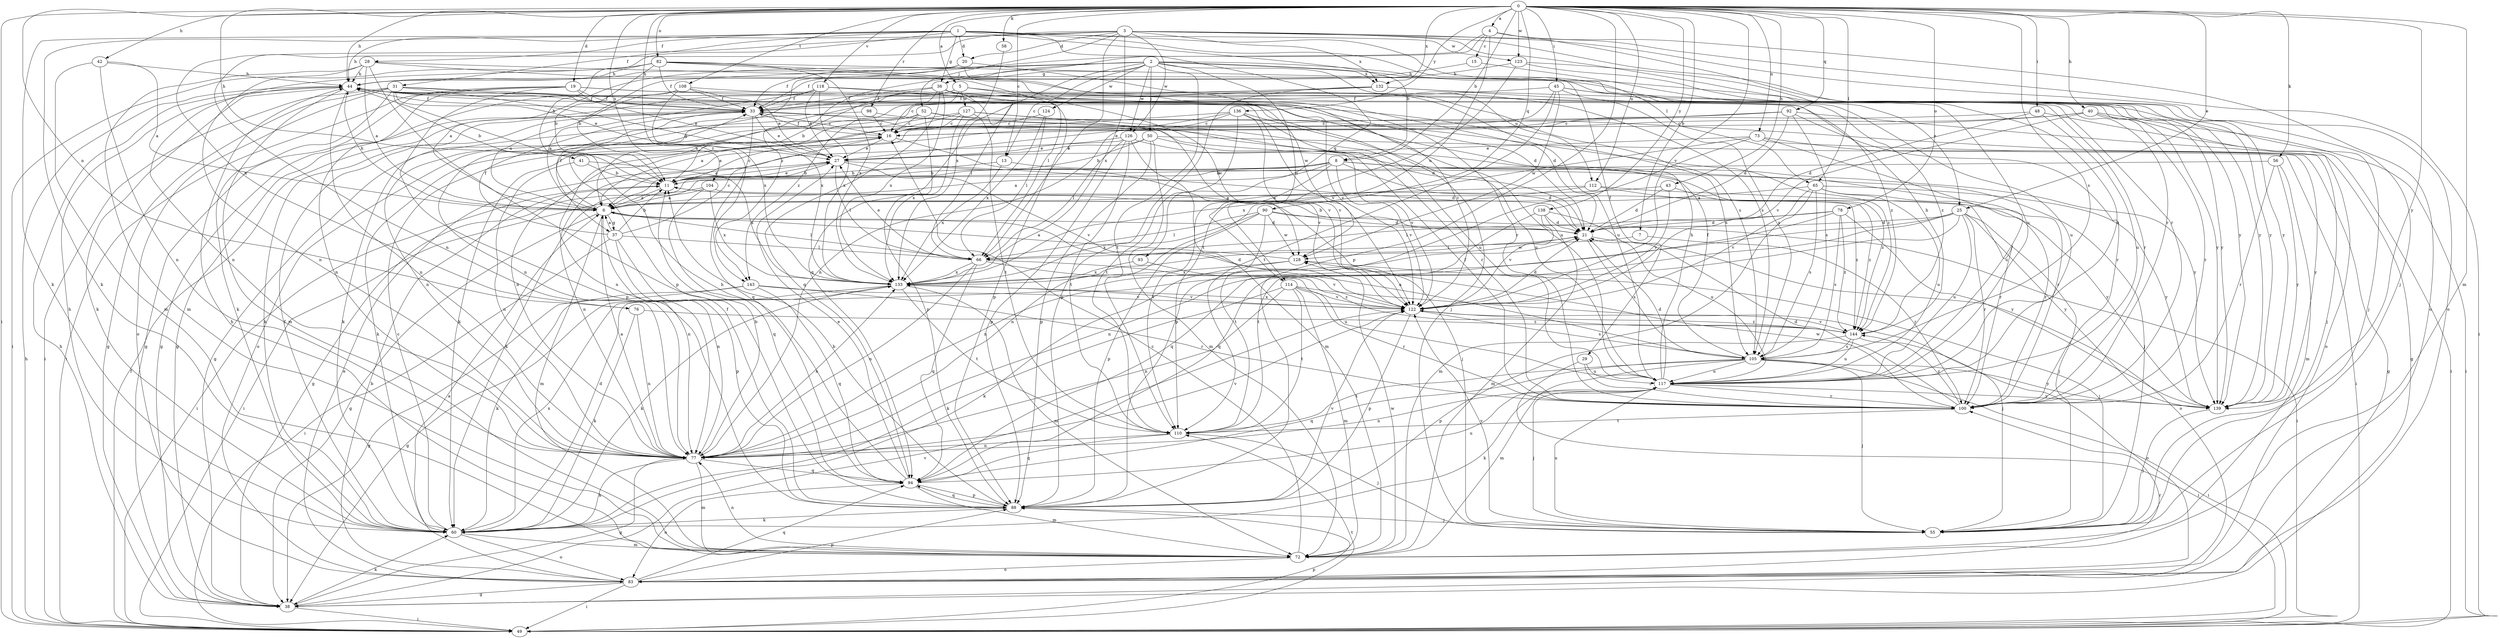 strict digraph  {
0;
1;
2;
3;
4;
5;
6;
7;
8;
11;
13;
15;
16;
19;
20;
21;
25;
27;
28;
29;
31;
33;
36;
37;
38;
40;
41;
42;
43;
44;
45;
48;
49;
50;
52;
55;
56;
58;
60;
65;
66;
72;
73;
76;
77;
78;
82;
83;
88;
90;
92;
93;
94;
98;
100;
104;
105;
108;
110;
112;
114;
117;
118;
122;
123;
124;
126;
127;
128;
132;
133;
136;
138;
139;
143;
144;
0 -> 4  [label=a];
0 -> 5  [label=a];
0 -> 7  [label=b];
0 -> 8  [label=b];
0 -> 13  [label=c];
0 -> 19  [label=d];
0 -> 25  [label=e];
0 -> 40  [label=h];
0 -> 41  [label=h];
0 -> 42  [label=h];
0 -> 43  [label=h];
0 -> 44  [label=h];
0 -> 45  [label=i];
0 -> 48  [label=i];
0 -> 49  [label=i];
0 -> 56  [label=k];
0 -> 58  [label=k];
0 -> 65  [label=l];
0 -> 72  [label=m];
0 -> 73  [label=n];
0 -> 76  [label=n];
0 -> 78  [label=o];
0 -> 82  [label=o];
0 -> 88  [label=p];
0 -> 90  [label=q];
0 -> 92  [label=q];
0 -> 98  [label=r];
0 -> 104  [label=s];
0 -> 105  [label=s];
0 -> 108  [label=t];
0 -> 112  [label=u];
0 -> 118  [label=v];
0 -> 122  [label=v];
0 -> 123  [label=w];
0 -> 132  [label=x];
0 -> 136  [label=y];
0 -> 138  [label=y];
0 -> 139  [label=y];
0 -> 143  [label=z];
1 -> 8  [label=b];
1 -> 11  [label=b];
1 -> 20  [label=d];
1 -> 28  [label=f];
1 -> 29  [label=f];
1 -> 31  [label=f];
1 -> 36  [label=g];
1 -> 44  [label=h];
1 -> 60  [label=k];
1 -> 65  [label=l];
1 -> 93  [label=q];
1 -> 123  [label=w];
2 -> 6  [label=a];
2 -> 11  [label=b];
2 -> 13  [label=c];
2 -> 25  [label=e];
2 -> 33  [label=f];
2 -> 36  [label=g];
2 -> 50  [label=j];
2 -> 94  [label=q];
2 -> 110  [label=t];
2 -> 112  [label=u];
2 -> 114  [label=u];
2 -> 124  [label=w];
2 -> 126  [label=w];
2 -> 132  [label=x];
2 -> 139  [label=y];
3 -> 20  [label=d];
3 -> 49  [label=i];
3 -> 52  [label=j];
3 -> 55  [label=j];
3 -> 60  [label=k];
3 -> 66  [label=l];
3 -> 76  [label=n];
3 -> 77  [label=n];
3 -> 83  [label=o];
3 -> 100  [label=r];
3 -> 126  [label=w];
3 -> 132  [label=x];
3 -> 133  [label=x];
4 -> 15  [label=c];
4 -> 37  [label=g];
4 -> 83  [label=o];
4 -> 100  [label=r];
4 -> 114  [label=u];
4 -> 143  [label=z];
5 -> 6  [label=a];
5 -> 33  [label=f];
5 -> 117  [label=u];
5 -> 127  [label=w];
5 -> 128  [label=w];
5 -> 143  [label=z];
5 -> 144  [label=z];
6 -> 21  [label=d];
6 -> 33  [label=f];
6 -> 37  [label=g];
6 -> 38  [label=g];
6 -> 44  [label=h];
6 -> 66  [label=l];
6 -> 72  [label=m];
6 -> 77  [label=n];
7 -> 66  [label=l];
7 -> 100  [label=r];
8 -> 6  [label=a];
8 -> 11  [label=b];
8 -> 21  [label=d];
8 -> 38  [label=g];
8 -> 60  [label=k];
8 -> 100  [label=r];
8 -> 110  [label=t];
8 -> 122  [label=v];
8 -> 144  [label=z];
11 -> 6  [label=a];
11 -> 16  [label=c];
11 -> 27  [label=e];
11 -> 49  [label=i];
11 -> 55  [label=j];
13 -> 11  [label=b];
13 -> 55  [label=j];
13 -> 133  [label=x];
15 -> 44  [label=h];
15 -> 117  [label=u];
16 -> 27  [label=e];
16 -> 33  [label=f];
16 -> 60  [label=k];
16 -> 122  [label=v];
19 -> 21  [label=d];
19 -> 27  [label=e];
19 -> 33  [label=f];
19 -> 38  [label=g];
19 -> 49  [label=i];
19 -> 77  [label=n];
19 -> 88  [label=p];
19 -> 139  [label=y];
20 -> 33  [label=f];
20 -> 44  [label=h];
20 -> 105  [label=s];
20 -> 128  [label=w];
21 -> 11  [label=b];
21 -> 83  [label=o];
21 -> 105  [label=s];
21 -> 128  [label=w];
25 -> 21  [label=d];
25 -> 55  [label=j];
25 -> 77  [label=n];
25 -> 94  [label=q];
25 -> 100  [label=r];
25 -> 110  [label=t];
25 -> 117  [label=u];
25 -> 139  [label=y];
27 -> 11  [label=b];
27 -> 21  [label=d];
27 -> 66  [label=l];
27 -> 77  [label=n];
27 -> 122  [label=v];
28 -> 6  [label=a];
28 -> 44  [label=h];
28 -> 72  [label=m];
28 -> 77  [label=n];
28 -> 88  [label=p];
28 -> 100  [label=r];
28 -> 139  [label=y];
29 -> 49  [label=i];
29 -> 100  [label=r];
29 -> 117  [label=u];
31 -> 11  [label=b];
31 -> 27  [label=e];
31 -> 33  [label=f];
31 -> 38  [label=g];
31 -> 49  [label=i];
31 -> 60  [label=k];
31 -> 83  [label=o];
31 -> 122  [label=v];
31 -> 133  [label=x];
33 -> 16  [label=c];
33 -> 27  [label=e];
33 -> 60  [label=k];
33 -> 94  [label=q];
36 -> 11  [label=b];
36 -> 16  [label=c];
36 -> 33  [label=f];
36 -> 66  [label=l];
36 -> 88  [label=p];
36 -> 94  [label=q];
36 -> 122  [label=v];
36 -> 133  [label=x];
37 -> 6  [label=a];
37 -> 11  [label=b];
37 -> 16  [label=c];
37 -> 33  [label=f];
37 -> 49  [label=i];
37 -> 66  [label=l];
37 -> 77  [label=n];
37 -> 88  [label=p];
38 -> 44  [label=h];
38 -> 49  [label=i];
38 -> 60  [label=k];
38 -> 122  [label=v];
40 -> 16  [label=c];
40 -> 27  [label=e];
40 -> 49  [label=i];
40 -> 83  [label=o];
40 -> 100  [label=r];
40 -> 122  [label=v];
41 -> 11  [label=b];
41 -> 77  [label=n];
41 -> 133  [label=x];
42 -> 6  [label=a];
42 -> 44  [label=h];
42 -> 72  [label=m];
42 -> 77  [label=n];
43 -> 6  [label=a];
43 -> 21  [label=d];
43 -> 122  [label=v];
43 -> 144  [label=z];
44 -> 33  [label=f];
44 -> 55  [label=j];
44 -> 60  [label=k];
44 -> 72  [label=m];
44 -> 77  [label=n];
44 -> 105  [label=s];
44 -> 122  [label=v];
45 -> 33  [label=f];
45 -> 77  [label=n];
45 -> 100  [label=r];
45 -> 105  [label=s];
45 -> 110  [label=t];
45 -> 128  [label=w];
45 -> 139  [label=y];
48 -> 16  [label=c];
48 -> 21  [label=d];
48 -> 49  [label=i];
48 -> 117  [label=u];
49 -> 33  [label=f];
49 -> 44  [label=h];
49 -> 88  [label=p];
49 -> 110  [label=t];
50 -> 11  [label=b];
50 -> 27  [label=e];
50 -> 49  [label=i];
50 -> 72  [label=m];
50 -> 88  [label=p];
50 -> 122  [label=v];
52 -> 16  [label=c];
52 -> 21  [label=d];
52 -> 38  [label=g];
52 -> 55  [label=j];
52 -> 77  [label=n];
52 -> 88  [label=p];
55 -> 117  [label=u];
55 -> 122  [label=v];
56 -> 11  [label=b];
56 -> 72  [label=m];
56 -> 100  [label=r];
56 -> 139  [label=y];
58 -> 133  [label=x];
60 -> 16  [label=c];
60 -> 21  [label=d];
60 -> 33  [label=f];
60 -> 44  [label=h];
60 -> 72  [label=m];
60 -> 83  [label=o];
60 -> 133  [label=x];
65 -> 6  [label=a];
65 -> 72  [label=m];
65 -> 100  [label=r];
65 -> 105  [label=s];
65 -> 117  [label=u];
65 -> 122  [label=v];
65 -> 139  [label=y];
66 -> 27  [label=e];
66 -> 77  [label=n];
66 -> 94  [label=q];
66 -> 117  [label=u];
66 -> 133  [label=x];
66 -> 144  [label=z];
72 -> 16  [label=c];
72 -> 44  [label=h];
72 -> 77  [label=n];
72 -> 83  [label=o];
72 -> 128  [label=w];
73 -> 27  [label=e];
73 -> 38  [label=g];
73 -> 88  [label=p];
73 -> 117  [label=u];
73 -> 133  [label=x];
73 -> 139  [label=y];
76 -> 60  [label=k];
76 -> 77  [label=n];
76 -> 144  [label=z];
77 -> 6  [label=a];
77 -> 11  [label=b];
77 -> 38  [label=g];
77 -> 60  [label=k];
77 -> 72  [label=m];
77 -> 94  [label=q];
77 -> 122  [label=v];
77 -> 133  [label=x];
78 -> 21  [label=d];
78 -> 66  [label=l];
78 -> 77  [label=n];
78 -> 105  [label=s];
78 -> 139  [label=y];
78 -> 144  [label=z];
82 -> 11  [label=b];
82 -> 33  [label=f];
82 -> 44  [label=h];
82 -> 49  [label=i];
82 -> 66  [label=l];
82 -> 77  [label=n];
82 -> 105  [label=s];
82 -> 133  [label=x];
82 -> 139  [label=y];
83 -> 6  [label=a];
83 -> 11  [label=b];
83 -> 27  [label=e];
83 -> 38  [label=g];
83 -> 49  [label=i];
83 -> 88  [label=p];
83 -> 94  [label=q];
83 -> 100  [label=r];
88 -> 11  [label=b];
88 -> 33  [label=f];
88 -> 55  [label=j];
88 -> 60  [label=k];
88 -> 94  [label=q];
88 -> 122  [label=v];
90 -> 21  [label=d];
90 -> 49  [label=i];
90 -> 66  [label=l];
90 -> 88  [label=p];
90 -> 110  [label=t];
90 -> 128  [label=w];
90 -> 133  [label=x];
92 -> 6  [label=a];
92 -> 16  [label=c];
92 -> 21  [label=d];
92 -> 38  [label=g];
92 -> 60  [label=k];
92 -> 100  [label=r];
92 -> 105  [label=s];
93 -> 122  [label=v];
93 -> 133  [label=x];
94 -> 27  [label=e];
94 -> 44  [label=h];
94 -> 72  [label=m];
94 -> 83  [label=o];
94 -> 88  [label=p];
94 -> 117  [label=u];
98 -> 16  [label=c];
98 -> 60  [label=k];
98 -> 144  [label=z];
100 -> 21  [label=d];
100 -> 33  [label=f];
100 -> 110  [label=t];
100 -> 128  [label=w];
100 -> 144  [label=z];
104 -> 6  [label=a];
104 -> 49  [label=i];
104 -> 94  [label=q];
104 -> 133  [label=x];
104 -> 139  [label=y];
105 -> 6  [label=a];
105 -> 33  [label=f];
105 -> 49  [label=i];
105 -> 55  [label=j];
105 -> 72  [label=m];
105 -> 94  [label=q];
105 -> 110  [label=t];
105 -> 117  [label=u];
105 -> 139  [label=y];
108 -> 6  [label=a];
108 -> 27  [label=e];
108 -> 33  [label=f];
108 -> 38  [label=g];
108 -> 133  [label=x];
108 -> 144  [label=z];
110 -> 55  [label=j];
110 -> 77  [label=n];
110 -> 94  [label=q];
112 -> 6  [label=a];
112 -> 77  [label=n];
112 -> 100  [label=r];
112 -> 144  [label=z];
114 -> 55  [label=j];
114 -> 60  [label=k];
114 -> 72  [label=m];
114 -> 77  [label=n];
114 -> 100  [label=r];
114 -> 110  [label=t];
114 -> 122  [label=v];
117 -> 21  [label=d];
117 -> 44  [label=h];
117 -> 55  [label=j];
117 -> 60  [label=k];
117 -> 77  [label=n];
117 -> 100  [label=r];
117 -> 139  [label=y];
118 -> 6  [label=a];
118 -> 21  [label=d];
118 -> 27  [label=e];
118 -> 33  [label=f];
118 -> 38  [label=g];
118 -> 117  [label=u];
118 -> 133  [label=x];
122 -> 21  [label=d];
122 -> 88  [label=p];
122 -> 105  [label=s];
122 -> 133  [label=x];
122 -> 144  [label=z];
123 -> 44  [label=h];
123 -> 110  [label=t];
123 -> 117  [label=u];
123 -> 139  [label=y];
124 -> 16  [label=c];
124 -> 66  [label=l];
124 -> 133  [label=x];
126 -> 6  [label=a];
126 -> 27  [label=e];
126 -> 66  [label=l];
126 -> 72  [label=m];
126 -> 88  [label=p];
126 -> 110  [label=t];
126 -> 139  [label=y];
127 -> 6  [label=a];
127 -> 16  [label=c];
127 -> 77  [label=n];
127 -> 110  [label=t];
127 -> 117  [label=u];
127 -> 122  [label=v];
127 -> 133  [label=x];
128 -> 6  [label=a];
128 -> 55  [label=j];
128 -> 60  [label=k];
128 -> 133  [label=x];
132 -> 33  [label=f];
132 -> 55  [label=j];
132 -> 77  [label=n];
132 -> 88  [label=p];
132 -> 117  [label=u];
133 -> 21  [label=d];
133 -> 38  [label=g];
133 -> 60  [label=k];
133 -> 72  [label=m];
133 -> 110  [label=t];
133 -> 122  [label=v];
136 -> 16  [label=c];
136 -> 77  [label=n];
136 -> 83  [label=o];
136 -> 100  [label=r];
136 -> 110  [label=t];
136 -> 117  [label=u];
136 -> 122  [label=v];
138 -> 21  [label=d];
138 -> 72  [label=m];
138 -> 94  [label=q];
138 -> 117  [label=u];
138 -> 122  [label=v];
139 -> 55  [label=j];
143 -> 38  [label=g];
143 -> 60  [label=k];
143 -> 94  [label=q];
143 -> 100  [label=r];
143 -> 122  [label=v];
144 -> 44  [label=h];
144 -> 83  [label=o];
144 -> 88  [label=p];
144 -> 105  [label=s];
144 -> 117  [label=u];
144 -> 122  [label=v];
}
